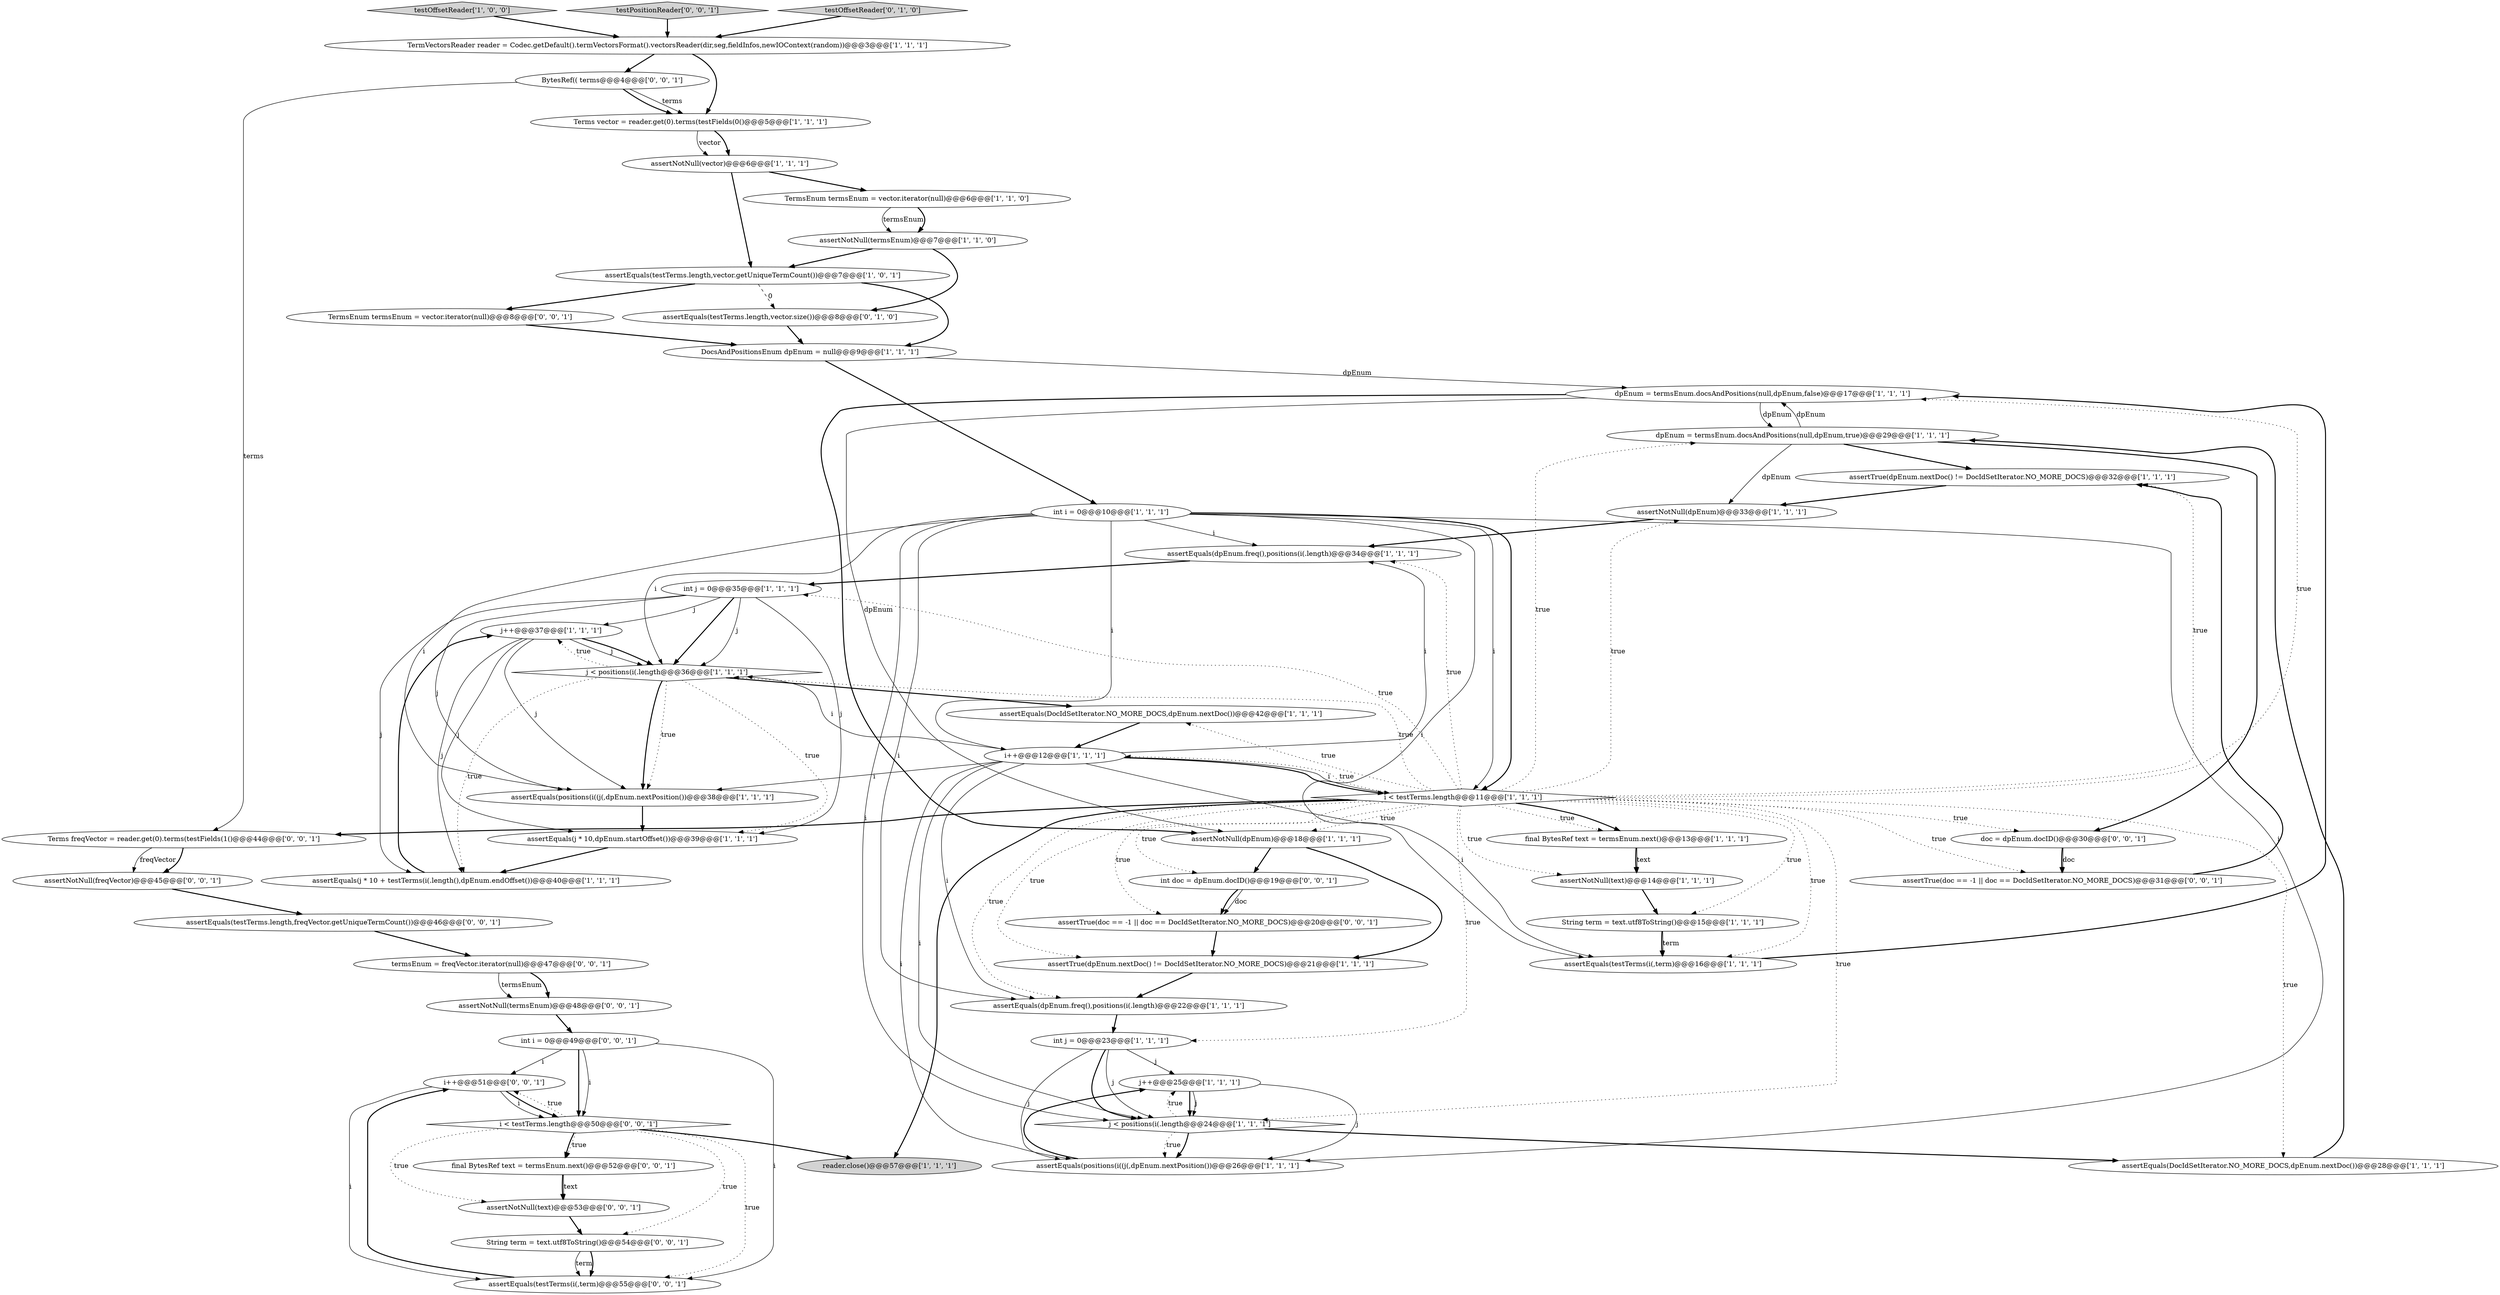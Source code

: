 digraph {
28 [style = filled, label = "testOffsetReader['1', '0', '0']", fillcolor = lightgray, shape = diamond image = "AAA0AAABBB1BBB"];
14 [style = filled, label = "i < testTerms.length@@@11@@@['1', '1', '1']", fillcolor = white, shape = diamond image = "AAA0AAABBB1BBB"];
41 [style = filled, label = "TermsEnum termsEnum = vector.iterator(null)@@@8@@@['0', '0', '1']", fillcolor = white, shape = ellipse image = "AAA0AAABBB3BBB"];
13 [style = filled, label = "assertTrue(dpEnum.nextDoc() != DocIdSetIterator.NO_MORE_DOCS)@@@32@@@['1', '1', '1']", fillcolor = white, shape = ellipse image = "AAA0AAABBB1BBB"];
45 [style = filled, label = "int doc = dpEnum.docID()@@@19@@@['0', '0', '1']", fillcolor = white, shape = ellipse image = "AAA0AAABBB3BBB"];
46 [style = filled, label = "int i = 0@@@49@@@['0', '0', '1']", fillcolor = white, shape = ellipse image = "AAA0AAABBB3BBB"];
22 [style = filled, label = "assertEquals(testTerms.length,vector.getUniqueTermCount())@@@7@@@['1', '0', '1']", fillcolor = white, shape = ellipse image = "AAA0AAABBB1BBB"];
39 [style = filled, label = "testPositionReader['0', '0', '1']", fillcolor = lightgray, shape = diamond image = "AAA0AAABBB3BBB"];
37 [style = filled, label = "assertEquals(testTerms.length,vector.size())@@@8@@@['0', '1', '0']", fillcolor = white, shape = ellipse image = "AAA1AAABBB2BBB"];
15 [style = filled, label = "int j = 0@@@23@@@['1', '1', '1']", fillcolor = white, shape = ellipse image = "AAA0AAABBB1BBB"];
1 [style = filled, label = "assertEquals(dpEnum.freq(),positions(i(.length)@@@34@@@['1', '1', '1']", fillcolor = white, shape = ellipse image = "AAA0AAABBB1BBB"];
43 [style = filled, label = "i++@@@51@@@['0', '0', '1']", fillcolor = white, shape = ellipse image = "AAA0AAABBB3BBB"];
31 [style = filled, label = "j++@@@25@@@['1', '1', '1']", fillcolor = white, shape = ellipse image = "AAA0AAABBB1BBB"];
5 [style = filled, label = "assertEquals(DocIdSetIterator.NO_MORE_DOCS,dpEnum.nextDoc())@@@28@@@['1', '1', '1']", fillcolor = white, shape = ellipse image = "AAA0AAABBB1BBB"];
19 [style = filled, label = "assertEquals(dpEnum.freq(),positions(i(.length)@@@22@@@['1', '1', '1']", fillcolor = white, shape = ellipse image = "AAA0AAABBB1BBB"];
42 [style = filled, label = "assertNotNull(termsEnum)@@@48@@@['0', '0', '1']", fillcolor = white, shape = ellipse image = "AAA0AAABBB3BBB"];
48 [style = filled, label = "BytesRef(( terms@@@4@@@['0', '0', '1']", fillcolor = white, shape = ellipse image = "AAA0AAABBB3BBB"];
2 [style = filled, label = "dpEnum = termsEnum.docsAndPositions(null,dpEnum,false)@@@17@@@['1', '1', '1']", fillcolor = white, shape = ellipse image = "AAA0AAABBB1BBB"];
4 [style = filled, label = "String term = text.utf8ToString()@@@15@@@['1', '1', '1']", fillcolor = white, shape = ellipse image = "AAA0AAABBB1BBB"];
36 [style = filled, label = "testOffsetReader['0', '1', '0']", fillcolor = lightgray, shape = diamond image = "AAA0AAABBB2BBB"];
18 [style = filled, label = "assertNotNull(vector)@@@6@@@['1', '1', '1']", fillcolor = white, shape = ellipse image = "AAA0AAABBB1BBB"];
53 [style = filled, label = "String term = text.utf8ToString()@@@54@@@['0', '0', '1']", fillcolor = white, shape = ellipse image = "AAA0AAABBB3BBB"];
17 [style = filled, label = "dpEnum = termsEnum.docsAndPositions(null,dpEnum,true)@@@29@@@['1', '1', '1']", fillcolor = white, shape = ellipse image = "AAA0AAABBB1BBB"];
11 [style = filled, label = "assertTrue(dpEnum.nextDoc() != DocIdSetIterator.NO_MORE_DOCS)@@@21@@@['1', '1', '1']", fillcolor = white, shape = ellipse image = "AAA0AAABBB1BBB"];
32 [style = filled, label = "j++@@@37@@@['1', '1', '1']", fillcolor = white, shape = ellipse image = "AAA0AAABBB1BBB"];
23 [style = filled, label = "assertNotNull(dpEnum)@@@33@@@['1', '1', '1']", fillcolor = white, shape = ellipse image = "AAA0AAABBB1BBB"];
9 [style = filled, label = "Terms vector = reader.get(0).terms(testFields(0()@@@5@@@['1', '1', '1']", fillcolor = white, shape = ellipse image = "AAA0AAABBB1BBB"];
34 [style = filled, label = "assertEquals(j * 10,dpEnum.startOffset())@@@39@@@['1', '1', '1']", fillcolor = white, shape = ellipse image = "AAA0AAABBB1BBB"];
40 [style = filled, label = "assertNotNull(text)@@@53@@@['0', '0', '1']", fillcolor = white, shape = ellipse image = "AAA0AAABBB3BBB"];
12 [style = filled, label = "DocsAndPositionsEnum dpEnum = null@@@9@@@['1', '1', '1']", fillcolor = white, shape = ellipse image = "AAA0AAABBB1BBB"];
21 [style = filled, label = "assertEquals(positions(i((j(,dpEnum.nextPosition())@@@26@@@['1', '1', '1']", fillcolor = white, shape = ellipse image = "AAA0AAABBB1BBB"];
24 [style = filled, label = "assertNotNull(dpEnum)@@@18@@@['1', '1', '1']", fillcolor = white, shape = ellipse image = "AAA0AAABBB1BBB"];
8 [style = filled, label = "TermVectorsReader reader = Codec.getDefault().termVectorsFormat().vectorsReader(dir,seg,fieldInfos,newIOContext(random))@@@3@@@['1', '1', '1']", fillcolor = white, shape = ellipse image = "AAA0AAABBB1BBB"];
33 [style = filled, label = "TermsEnum termsEnum = vector.iterator(null)@@@6@@@['1', '1', '0']", fillcolor = white, shape = ellipse image = "AAA0AAABBB1BBB"];
47 [style = filled, label = "Terms freqVector = reader.get(0).terms(testFields(1()@@@44@@@['0', '0', '1']", fillcolor = white, shape = ellipse image = "AAA0AAABBB3BBB"];
30 [style = filled, label = "assertEquals(positions(i((j(,dpEnum.nextPosition())@@@38@@@['1', '1', '1']", fillcolor = white, shape = ellipse image = "AAA0AAABBB1BBB"];
38 [style = filled, label = "assertEquals(testTerms.length,freqVector.getUniqueTermCount())@@@46@@@['0', '0', '1']", fillcolor = white, shape = ellipse image = "AAA0AAABBB3BBB"];
50 [style = filled, label = "assertTrue(doc == -1 || doc == DocIdSetIterator.NO_MORE_DOCS)@@@20@@@['0', '0', '1']", fillcolor = white, shape = ellipse image = "AAA0AAABBB3BBB"];
10 [style = filled, label = "int i = 0@@@10@@@['1', '1', '1']", fillcolor = white, shape = ellipse image = "AAA0AAABBB1BBB"];
20 [style = filled, label = "int j = 0@@@35@@@['1', '1', '1']", fillcolor = white, shape = ellipse image = "AAA0AAABBB1BBB"];
55 [style = filled, label = "assertTrue(doc == -1 || doc == DocIdSetIterator.NO_MORE_DOCS)@@@31@@@['0', '0', '1']", fillcolor = white, shape = ellipse image = "AAA0AAABBB3BBB"];
3 [style = filled, label = "j < positions(i(.length@@@36@@@['1', '1', '1']", fillcolor = white, shape = diamond image = "AAA0AAABBB1BBB"];
29 [style = filled, label = "assertNotNull(text)@@@14@@@['1', '1', '1']", fillcolor = white, shape = ellipse image = "AAA0AAABBB1BBB"];
54 [style = filled, label = "assertNotNull(freqVector)@@@45@@@['0', '0', '1']", fillcolor = white, shape = ellipse image = "AAA0AAABBB3BBB"];
6 [style = filled, label = "j < positions(i(.length@@@24@@@['1', '1', '1']", fillcolor = white, shape = diamond image = "AAA0AAABBB1BBB"];
44 [style = filled, label = "i < testTerms.length@@@50@@@['0', '0', '1']", fillcolor = white, shape = diamond image = "AAA0AAABBB3BBB"];
16 [style = filled, label = "assertEquals(testTerms(i(,term)@@@16@@@['1', '1', '1']", fillcolor = white, shape = ellipse image = "AAA0AAABBB1BBB"];
26 [style = filled, label = "assertEquals(DocIdSetIterator.NO_MORE_DOCS,dpEnum.nextDoc())@@@42@@@['1', '1', '1']", fillcolor = white, shape = ellipse image = "AAA0AAABBB1BBB"];
51 [style = filled, label = "assertEquals(testTerms(i(,term)@@@55@@@['0', '0', '1']", fillcolor = white, shape = ellipse image = "AAA0AAABBB3BBB"];
52 [style = filled, label = "termsEnum = freqVector.iterator(null)@@@47@@@['0', '0', '1']", fillcolor = white, shape = ellipse image = "AAA0AAABBB3BBB"];
49 [style = filled, label = "final BytesRef text = termsEnum.next()@@@52@@@['0', '0', '1']", fillcolor = white, shape = ellipse image = "AAA0AAABBB3BBB"];
56 [style = filled, label = "doc = dpEnum.docID()@@@30@@@['0', '0', '1']", fillcolor = white, shape = ellipse image = "AAA0AAABBB3BBB"];
27 [style = filled, label = "reader.close()@@@57@@@['1', '1', '1']", fillcolor = lightgray, shape = ellipse image = "AAA0AAABBB1BBB"];
25 [style = filled, label = "final BytesRef text = termsEnum.next()@@@13@@@['1', '1', '1']", fillcolor = white, shape = ellipse image = "AAA0AAABBB1BBB"];
0 [style = filled, label = "assertNotNull(termsEnum)@@@7@@@['1', '1', '0']", fillcolor = white, shape = ellipse image = "AAA0AAABBB1BBB"];
35 [style = filled, label = "assertEquals(j * 10 + testTerms(i(.length(),dpEnum.endOffset())@@@40@@@['1', '1', '1']", fillcolor = white, shape = ellipse image = "AAA0AAABBB1BBB"];
7 [style = filled, label = "i++@@@12@@@['1', '1', '1']", fillcolor = white, shape = ellipse image = "AAA0AAABBB1BBB"];
46->51 [style = solid, label="i"];
14->4 [style = dotted, label="true"];
46->44 [style = solid, label="i"];
7->14 [style = solid, label="i"];
14->5 [style = dotted, label="true"];
10->30 [style = solid, label="i"];
8->48 [style = bold, label=""];
48->9 [style = solid, label="terms"];
46->44 [style = bold, label=""];
44->43 [style = dotted, label="true"];
25->29 [style = solid, label="text"];
14->26 [style = dotted, label="true"];
32->3 [style = solid, label="j"];
40->53 [style = bold, label=""];
15->31 [style = solid, label="j"];
14->7 [style = dotted, label="true"];
20->35 [style = solid, label="j"];
15->6 [style = bold, label=""];
51->43 [style = bold, label=""];
43->44 [style = solid, label="i"];
35->32 [style = bold, label=""];
5->17 [style = bold, label=""];
6->21 [style = bold, label=""];
47->54 [style = solid, label="freqVector"];
48->9 [style = bold, label=""];
12->10 [style = bold, label=""];
6->31 [style = dotted, label="true"];
31->6 [style = bold, label=""];
17->13 [style = bold, label=""];
44->49 [style = bold, label=""];
44->49 [style = dotted, label="true"];
20->3 [style = solid, label="j"];
36->8 [style = bold, label=""];
6->5 [style = bold, label=""];
10->14 [style = solid, label="i"];
14->47 [style = bold, label=""];
38->52 [style = bold, label=""];
10->7 [style = solid, label="i"];
14->23 [style = dotted, label="true"];
10->1 [style = solid, label="i"];
17->56 [style = bold, label=""];
43->44 [style = bold, label=""];
50->11 [style = bold, label=""];
0->22 [style = bold, label=""];
7->1 [style = solid, label="i"];
53->51 [style = solid, label="term"];
22->41 [style = bold, label=""];
24->11 [style = bold, label=""];
28->8 [style = bold, label=""];
3->30 [style = bold, label=""];
56->55 [style = bold, label=""];
7->3 [style = solid, label="i"];
24->45 [style = bold, label=""];
22->37 [style = dashed, label="0"];
44->40 [style = dotted, label="true"];
7->14 [style = bold, label=""];
2->17 [style = solid, label="dpEnum"];
16->2 [style = bold, label=""];
3->30 [style = dotted, label="true"];
53->51 [style = bold, label=""];
3->35 [style = dotted, label="true"];
54->38 [style = bold, label=""];
44->27 [style = bold, label=""];
47->54 [style = bold, label=""];
14->2 [style = dotted, label="true"];
10->19 [style = solid, label="i"];
14->20 [style = dotted, label="true"];
2->24 [style = bold, label=""];
32->35 [style = solid, label="j"];
34->35 [style = bold, label=""];
7->30 [style = solid, label="i"];
10->14 [style = bold, label=""];
7->21 [style = solid, label="i"];
20->34 [style = solid, label="j"];
14->17 [style = dotted, label="true"];
30->34 [style = bold, label=""];
20->3 [style = bold, label=""];
45->50 [style = solid, label="doc"];
14->3 [style = dotted, label="true"];
4->16 [style = bold, label=""];
18->22 [style = bold, label=""];
14->1 [style = dotted, label="true"];
13->23 [style = bold, label=""];
10->3 [style = solid, label="i"];
44->53 [style = dotted, label="true"];
10->21 [style = solid, label="i"];
10->6 [style = solid, label="i"];
17->2 [style = solid, label="dpEnum"];
18->33 [style = bold, label=""];
32->34 [style = solid, label="j"];
31->6 [style = solid, label="j"];
14->6 [style = dotted, label="true"];
14->13 [style = dotted, label="true"];
14->25 [style = dotted, label="true"];
39->8 [style = bold, label=""];
49->40 [style = solid, label="text"];
37->12 [style = bold, label=""];
12->2 [style = solid, label="dpEnum"];
11->19 [style = bold, label=""];
14->25 [style = bold, label=""];
14->24 [style = dotted, label="true"];
6->21 [style = dotted, label="true"];
15->6 [style = solid, label="j"];
22->12 [style = bold, label=""];
45->50 [style = bold, label=""];
52->42 [style = solid, label="termsEnum"];
55->13 [style = bold, label=""];
14->56 [style = dotted, label="true"];
52->42 [style = bold, label=""];
14->50 [style = dotted, label="true"];
9->18 [style = bold, label=""];
14->27 [style = bold, label=""];
0->37 [style = bold, label=""];
10->16 [style = solid, label="i"];
14->55 [style = dotted, label="true"];
25->29 [style = bold, label=""];
8->9 [style = bold, label=""];
20->32 [style = solid, label="j"];
2->24 [style = solid, label="dpEnum"];
3->26 [style = bold, label=""];
32->30 [style = solid, label="j"];
23->1 [style = bold, label=""];
9->18 [style = solid, label="vector"];
7->16 [style = solid, label="i"];
33->0 [style = solid, label="termsEnum"];
46->43 [style = solid, label="i"];
19->15 [style = bold, label=""];
14->16 [style = dotted, label="true"];
29->4 [style = bold, label=""];
20->30 [style = solid, label="j"];
41->12 [style = bold, label=""];
43->51 [style = solid, label="i"];
56->55 [style = solid, label="doc"];
4->16 [style = solid, label="term"];
14->15 [style = dotted, label="true"];
15->21 [style = solid, label="j"];
32->3 [style = bold, label=""];
7->19 [style = solid, label="i"];
42->46 [style = bold, label=""];
14->29 [style = dotted, label="true"];
14->45 [style = dotted, label="true"];
14->19 [style = dotted, label="true"];
3->34 [style = dotted, label="true"];
26->7 [style = bold, label=""];
17->23 [style = solid, label="dpEnum"];
48->47 [style = solid, label="terms"];
14->11 [style = dotted, label="true"];
1->20 [style = bold, label=""];
31->21 [style = solid, label="j"];
33->0 [style = bold, label=""];
21->31 [style = bold, label=""];
44->51 [style = dotted, label="true"];
3->32 [style = dotted, label="true"];
49->40 [style = bold, label=""];
7->6 [style = solid, label="i"];
}
